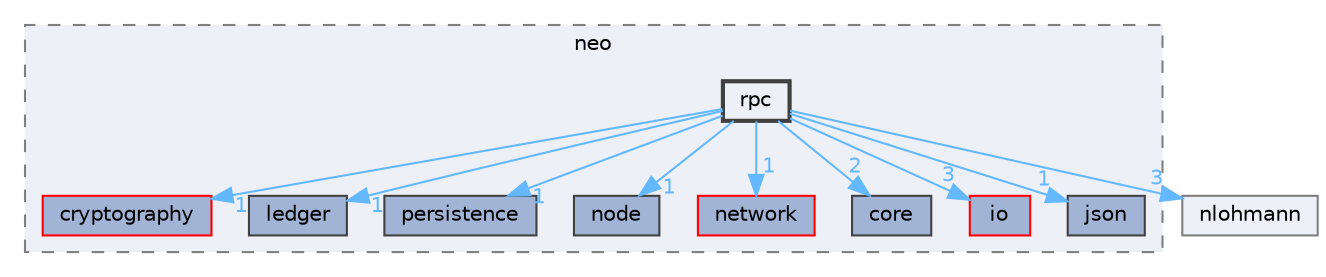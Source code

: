 digraph "include/neo/rpc"
{
 // LATEX_PDF_SIZE
  bgcolor="transparent";
  edge [fontname=Helvetica,fontsize=10,labelfontname=Helvetica,labelfontsize=10];
  node [fontname=Helvetica,fontsize=10,shape=box,height=0.2,width=0.4];
  compound=true
  subgraph clusterdir_8edea8149d7e00842ba8fdc4f4695c6b {
    graph [ bgcolor="#edf0f7", pencolor="grey50", label="neo", fontname=Helvetica,fontsize=10 style="filled,dashed", URL="dir_8edea8149d7e00842ba8fdc4f4695c6b.html",tooltip=""]
  dir_13a601a931e8adce0785ba6498e440f3 [label="cryptography", fillcolor="#a2b4d6", color="red", style="filled", URL="dir_13a601a931e8adce0785ba6498e440f3.html",tooltip=""];
  dir_265785174721d141513467cd49f63251 [label="ledger", fillcolor="#a2b4d6", color="grey25", style="filled", URL="dir_265785174721d141513467cd49f63251.html",tooltip=""];
  dir_37d8e5daf0ea5fe7c879fdd1c39eb55f [label="persistence", fillcolor="#a2b4d6", color="grey25", style="filled", URL="dir_37d8e5daf0ea5fe7c879fdd1c39eb55f.html",tooltip=""];
  dir_6040a20259bcd1eadf9922f62828b8b8 [label="node", fillcolor="#a2b4d6", color="grey25", style="filled", URL="dir_6040a20259bcd1eadf9922f62828b8b8.html",tooltip=""];
  dir_70f7bc972b7ef8396e0400925c4092c0 [label="network", fillcolor="#a2b4d6", color="red", style="filled", URL="dir_70f7bc972b7ef8396e0400925c4092c0.html",tooltip=""];
  dir_7512adf86799035ca2a27394cfceeffe [label="core", fillcolor="#a2b4d6", color="grey25", style="filled", URL="dir_7512adf86799035ca2a27394cfceeffe.html",tooltip=""];
  dir_a46a28fba43bd7a324367dd633ce3fbb [label="io", fillcolor="#a2b4d6", color="red", style="filled", URL="dir_a46a28fba43bd7a324367dd633ce3fbb.html",tooltip=""];
  dir_d0e3148e3d9b1ece4eb84b3964ad411e [label="json", fillcolor="#a2b4d6", color="grey25", style="filled", URL="dir_d0e3148e3d9b1ece4eb84b3964ad411e.html",tooltip=""];
  dir_ad9fb0198c80435b3ef6758c4693691a [label="rpc", fillcolor="#edf0f7", color="grey25", style="filled,bold", URL="dir_ad9fb0198c80435b3ef6758c4693691a.html",tooltip=""];
  }
  dir_fa316d1ecd71465cbeab17f4208e6946 [label="nlohmann", fillcolor="#edf0f7", color="grey50", style="filled", URL="dir_fa316d1ecd71465cbeab17f4208e6946.html",tooltip=""];
  dir_ad9fb0198c80435b3ef6758c4693691a->dir_13a601a931e8adce0785ba6498e440f3 [headlabel="1", labeldistance=1.5 headhref="dir_000053_000012.html" href="dir_000053_000012.html" color="steelblue1" fontcolor="steelblue1"];
  dir_ad9fb0198c80435b3ef6758c4693691a->dir_265785174721d141513467cd49f63251 [headlabel="1", labeldistance=1.5 headhref="dir_000053_000024.html" href="dir_000053_000024.html" color="steelblue1" fontcolor="steelblue1"];
  dir_ad9fb0198c80435b3ef6758c4693691a->dir_37d8e5daf0ea5fe7c879fdd1c39eb55f [headlabel="1", labeldistance=1.5 headhref="dir_000053_000049.html" href="dir_000053_000049.html" color="steelblue1" fontcolor="steelblue1"];
  dir_ad9fb0198c80435b3ef6758c4693691a->dir_6040a20259bcd1eadf9922f62828b8b8 [headlabel="1", labeldistance=1.5 headhref="dir_000053_000042.html" href="dir_000053_000042.html" color="steelblue1" fontcolor="steelblue1"];
  dir_ad9fb0198c80435b3ef6758c4693691a->dir_70f7bc972b7ef8396e0400925c4092c0 [headlabel="1", labeldistance=1.5 headhref="dir_000053_000039.html" href="dir_000053_000039.html" color="steelblue1" fontcolor="steelblue1"];
  dir_ad9fb0198c80435b3ef6758c4693691a->dir_7512adf86799035ca2a27394cfceeffe [headlabel="2", labeldistance=1.5 headhref="dir_000053_000010.html" href="dir_000053_000010.html" color="steelblue1" fontcolor="steelblue1"];
  dir_ad9fb0198c80435b3ef6758c4693691a->dir_a46a28fba43bd7a324367dd633ce3fbb [headlabel="3", labeldistance=1.5 headhref="dir_000053_000020.html" href="dir_000053_000020.html" color="steelblue1" fontcolor="steelblue1"];
  dir_ad9fb0198c80435b3ef6758c4693691a->dir_d0e3148e3d9b1ece4eb84b3964ad411e [headlabel="1", labeldistance=1.5 headhref="dir_000053_000022.html" href="dir_000053_000022.html" color="steelblue1" fontcolor="steelblue1"];
  dir_ad9fb0198c80435b3ef6758c4693691a->dir_fa316d1ecd71465cbeab17f4208e6946 [headlabel="3", labeldistance=1.5 headhref="dir_000053_000041.html" href="dir_000053_000041.html" color="steelblue1" fontcolor="steelblue1"];
}
